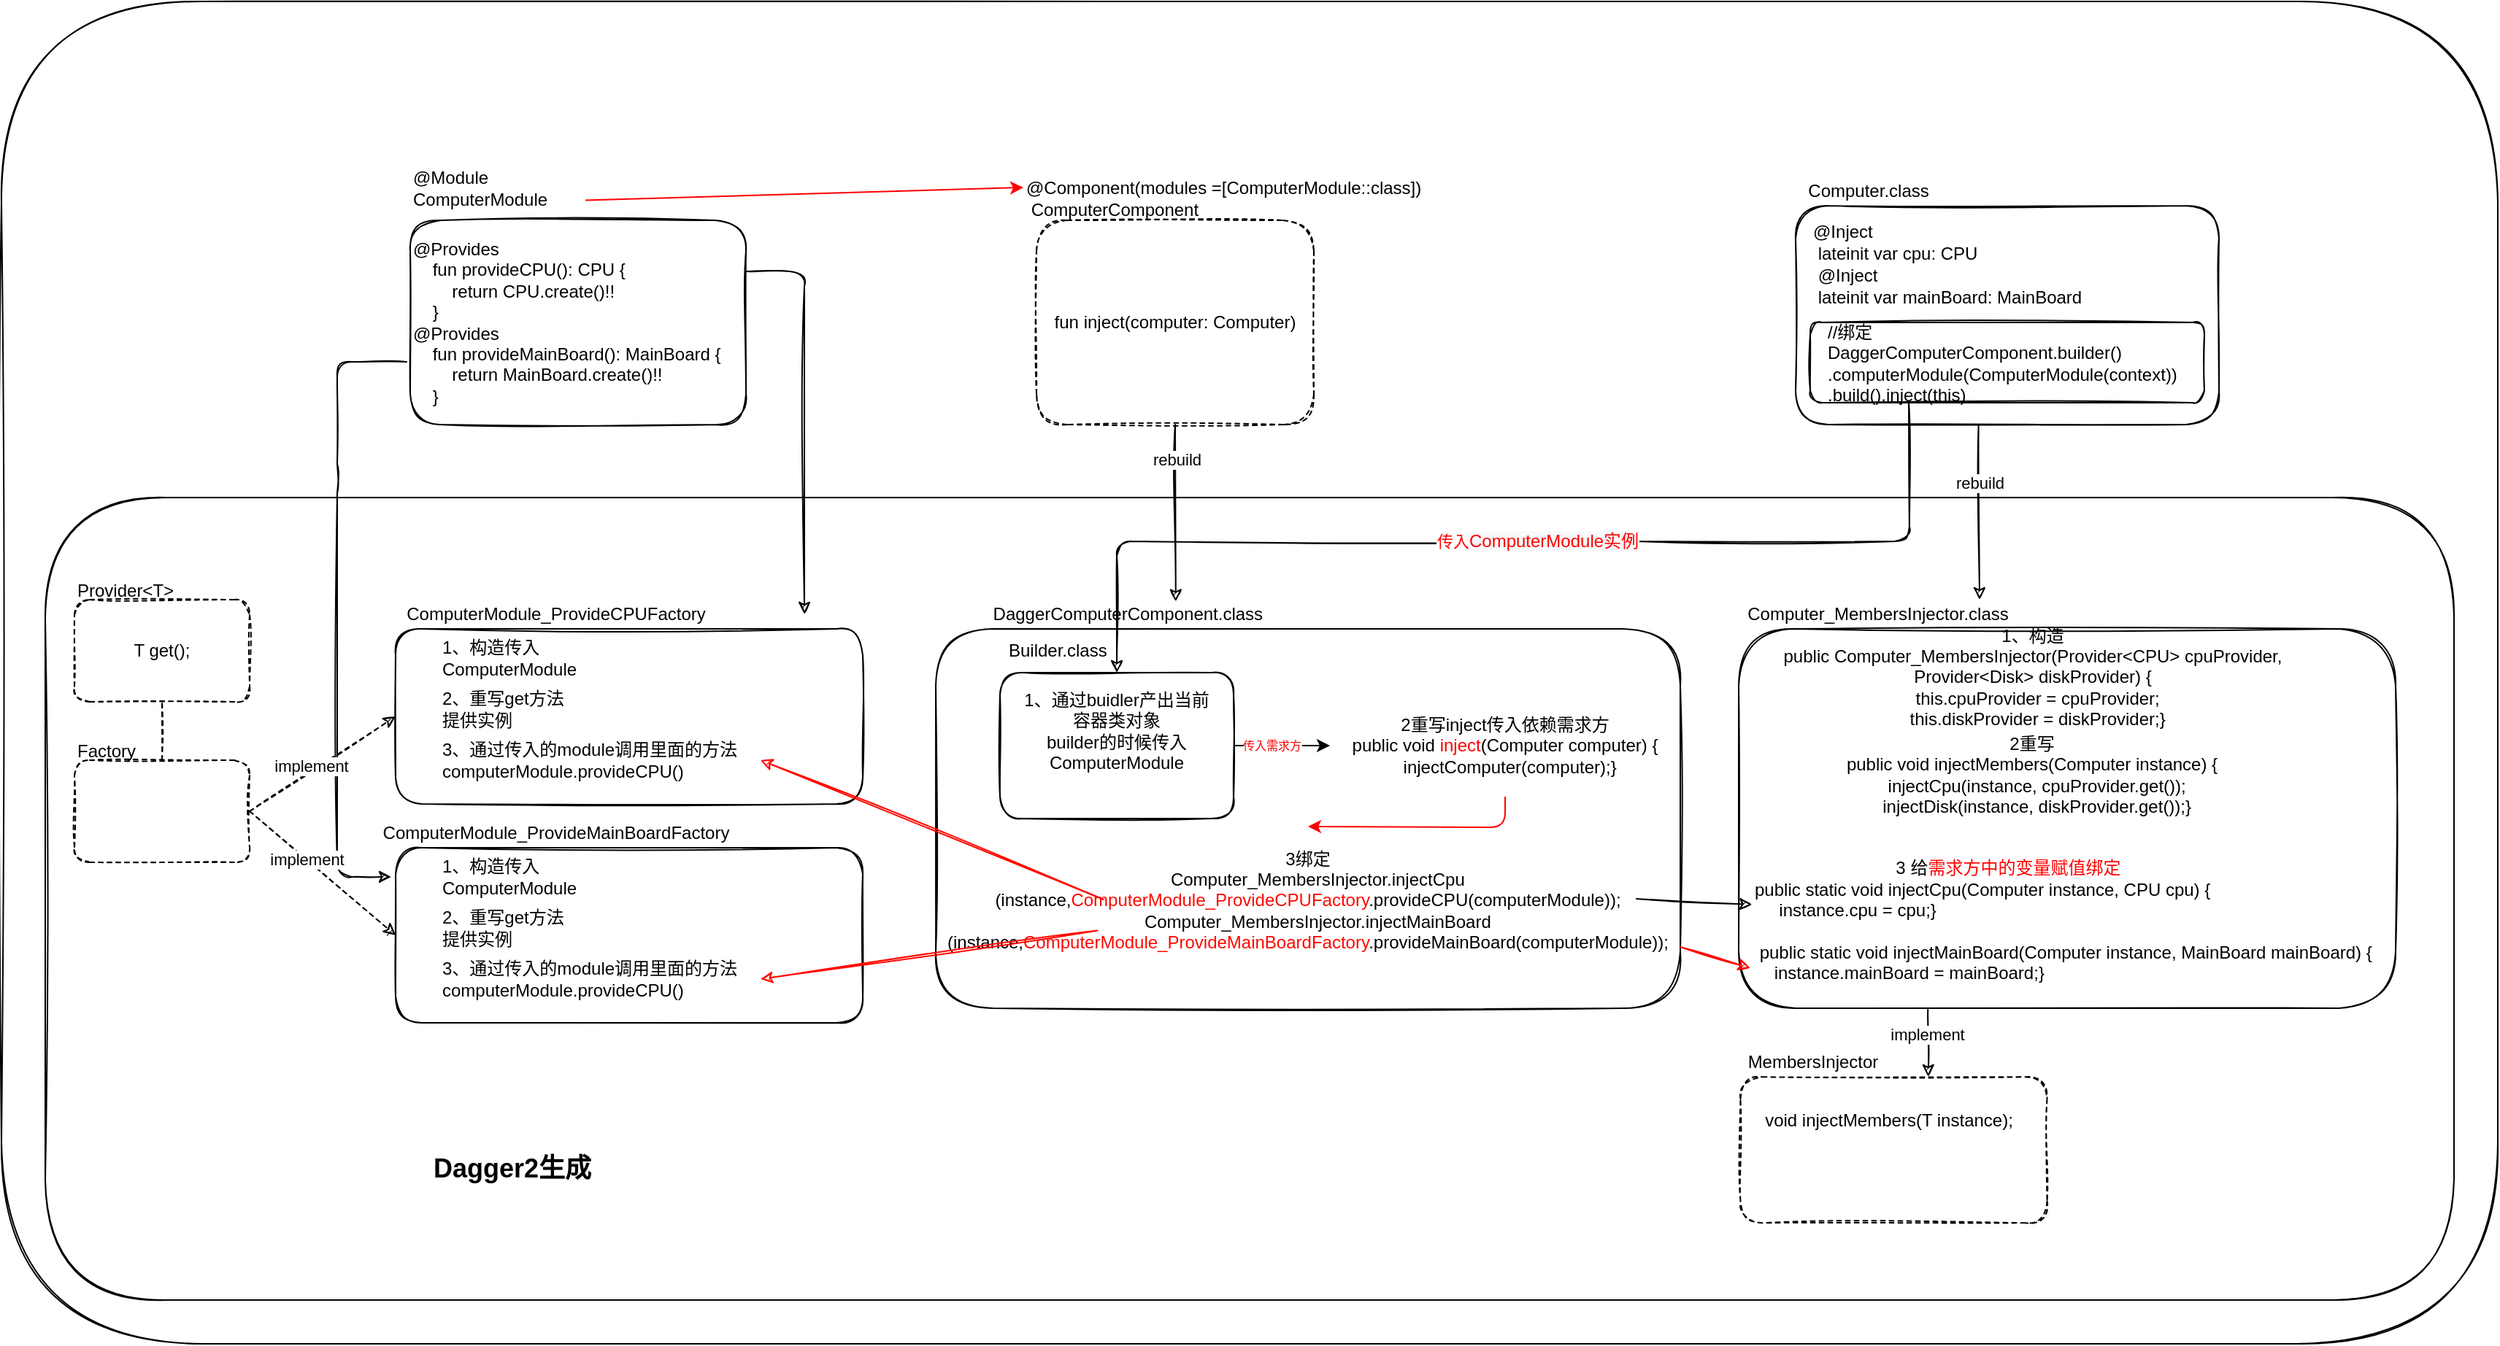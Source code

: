 <mxfile version="14.4.3" type="device"><diagram id="cJATLPq5bY4EHAJQRBKc" name="Page-1"><mxGraphModel dx="2719" dy="1256" grid="1" gridSize="10" guides="1" tooltips="1" connect="1" arrows="1" fold="1" page="1" pageScale="1" pageWidth="827" pageHeight="1169" math="0" shadow="0"><root><mxCell id="0"/><mxCell id="1" parent="0"/><mxCell id="pUlizCoZV3TOMc2_7cl3-50" value="" style="rounded=1;whiteSpace=wrap;html=1;sketch=1;fontSize=18;fontColor=#000000;align=left;" vertex="1" parent="1"><mxGeometry x="-430" y="110" width="1710" height="920" as="geometry"/></mxCell><mxCell id="pUlizCoZV3TOMc2_7cl3-48" value="" style="rounded=1;whiteSpace=wrap;html=1;sketch=1;fontSize=8;fontColor=#FF0000;align=left;" vertex="1" parent="1"><mxGeometry x="-400" y="450" width="1650" height="550" as="geometry"/></mxCell><mxCell id="OnO3WrSMZDx5xBB0-8Y--19" value="" style="rounded=1;whiteSpace=wrap;html=1;align=center;sketch=1;" parent="1" vertex="1"><mxGeometry x="799" y="250" width="290" height="150" as="geometry"/></mxCell><mxCell id="OnO3WrSMZDx5xBB0-8Y--23" value="" style="rounded=1;whiteSpace=wrap;html=1;align=left;verticalAlign=top;sketch=1;" parent="1" vertex="1"><mxGeometry x="809" y="330" width="270" height="55" as="geometry"/></mxCell><mxCell id="OnO3WrSMZDx5xBB0-8Y--1" value="fun inject(computer: Computer)" style="rounded=1;whiteSpace=wrap;html=1;dashed=1;align=center;sketch=1;" parent="1" vertex="1"><mxGeometry x="279" y="260" width="190" height="140" as="geometry"/></mxCell><mxCell id="OnO3WrSMZDx5xBB0-8Y--2" value="@Component(modules =[ComputerModule::class])&lt;br&gt;&amp;nbsp;ComputerComponent" style="text;html=1;strokeColor=none;fillColor=none;align=left;verticalAlign=middle;whiteSpace=wrap;rounded=0;sketch=1;" parent="1" vertex="1"><mxGeometry x="270" y="230" width="360" height="30" as="geometry"/></mxCell><mxCell id="OnO3WrSMZDx5xBB0-8Y--4" value="" style="rounded=1;whiteSpace=wrap;html=1;align=center;sketch=1;" parent="1" vertex="1"><mxGeometry x="210" y="540" width="510" height="260" as="geometry"/></mxCell><mxCell id="OnO3WrSMZDx5xBB0-8Y--10" value="&lt;div&gt;&amp;nbsp;DaggerComputerComponent.class&lt;/div&gt;" style="text;html=1;strokeColor=none;fillColor=none;align=center;verticalAlign=middle;whiteSpace=wrap;rounded=0;sketch=1;" parent="1" vertex="1"><mxGeometry x="240" y="520" width="200" height="20" as="geometry"/></mxCell><mxCell id="OnO3WrSMZDx5xBB0-8Y--12" value="" style="rounded=1;whiteSpace=wrap;html=1;align=center;verticalAlign=top;sketch=1;" parent="1" vertex="1"><mxGeometry x="254" y="570" width="160" height="100" as="geometry"/></mxCell><mxCell id="OnO3WrSMZDx5xBB0-8Y--14" value="&amp;nbsp;Builder.class" style="text;html=1;strokeColor=none;fillColor=none;align=center;verticalAlign=middle;whiteSpace=wrap;rounded=0;sketch=1;" parent="1" vertex="1"><mxGeometry x="254" y="545" width="76" height="20" as="geometry"/></mxCell><mxCell id="OnO3WrSMZDx5xBB0-8Y--15" value="1、通过buidler产出当前容器类对象&lt;br&gt;builder的时候传入ComputerModule" style="text;html=1;strokeColor=none;fillColor=none;align=center;verticalAlign=middle;whiteSpace=wrap;rounded=0;sketch=1;" parent="1" vertex="1"><mxGeometry x="269" y="580" width="130" height="60" as="geometry"/></mxCell><mxCell id="OnO3WrSMZDx5xBB0-8Y--16" value="&lt;div&gt;&lt;span&gt;2重写inject传入依赖需求方&lt;/span&gt;&lt;/div&gt;&lt;div&gt;public void &lt;font color=&quot;#ff0000&quot;&gt;inject&lt;/font&gt;(Computer computer) {&lt;br&gt;&lt;/div&gt;&lt;div&gt;&amp;nbsp; injectComputer(computer);&lt;span&gt;}&lt;/span&gt;&lt;/div&gt;" style="text;html=1;strokeColor=none;fillColor=none;align=center;verticalAlign=middle;whiteSpace=wrap;rounded=0;sketch=1;" parent="1" vertex="1"><mxGeometry x="480" y="585" width="240" height="70" as="geometry"/></mxCell><mxCell id="OnO3WrSMZDx5xBB0-8Y--17" value="&lt;div&gt;3绑定&lt;/div&gt;&lt;div&gt;&lt;div&gt;&amp;nbsp; &amp;nbsp; Computer_MembersInjector.injectCpu&lt;/div&gt;&lt;div&gt;(instance,&lt;font color=&quot;#ff0800&quot;&gt;ComputerModule_ProvideCPUFactory&lt;/font&gt;.provideCPU(computerModule));&lt;/div&gt;&lt;div&gt;&amp;nbsp; &amp;nbsp; Computer_MembersInjector.injectMainBoard&lt;/div&gt;&lt;div&gt;(instance,&lt;font color=&quot;#ff0800&quot;&gt;ComputerModule_ProvideMainBoardFactory&lt;/font&gt;.provideMainBoard(computerModule));&lt;/div&gt;&lt;/div&gt;" style="text;html=1;strokeColor=none;fillColor=none;align=center;verticalAlign=middle;whiteSpace=wrap;rounded=0;sketch=1;" parent="1" vertex="1"><mxGeometry x="325" y="675.5" width="280" height="100" as="geometry"/></mxCell><mxCell id="OnO3WrSMZDx5xBB0-8Y--20" value="&amp;nbsp; Computer.class" style="text;html=1;strokeColor=none;fillColor=none;align=left;verticalAlign=middle;whiteSpace=wrap;rounded=0;sketch=1;" parent="1" vertex="1"><mxGeometry x="799" y="230" width="200" height="20" as="geometry"/></mxCell><mxCell id="OnO3WrSMZDx5xBB0-8Y--21" value="&lt;div&gt;@Inject&lt;/div&gt;&lt;div&gt;&amp;nbsp;lateinit var cpu: CPU&lt;/div&gt;" style="text;html=1;strokeColor=none;fillColor=none;align=left;verticalAlign=middle;whiteSpace=wrap;rounded=0;sketch=1;" parent="1" vertex="1"><mxGeometry x="809" y="260" width="140" height="30" as="geometry"/></mxCell><mxCell id="OnO3WrSMZDx5xBB0-8Y--22" value="//绑定&lt;br&gt;DaggerComputerComponent.builder()&lt;br&gt;.computerModule(ComputerModule(context))&lt;br&gt;.build().inject(this)" style="text;html=1;strokeColor=none;fillColor=none;align=left;verticalAlign=middle;whiteSpace=wrap;rounded=0;sketch=1;" parent="1" vertex="1"><mxGeometry x="819" y="347.5" width="190" height="20" as="geometry"/></mxCell><mxCell id="OnO3WrSMZDx5xBB0-8Y--25" value="&lt;div&gt;&amp;nbsp;@Inject&lt;/div&gt;&lt;div&gt;&amp;nbsp;lateinit var mainBoard: MainBoard&lt;/div&gt;" style="text;html=1;strokeColor=none;fillColor=none;align=left;verticalAlign=middle;whiteSpace=wrap;rounded=0;sketch=1;" parent="1" vertex="1"><mxGeometry x="809" y="290" width="200" height="30" as="geometry"/></mxCell><mxCell id="OnO3WrSMZDx5xBB0-8Y--26" value="" style="rounded=1;whiteSpace=wrap;html=1;align=center;sketch=1;" parent="1" vertex="1"><mxGeometry x="760" y="540" width="450" height="260" as="geometry"/></mxCell><mxCell id="OnO3WrSMZDx5xBB0-8Y--28" value="Computer_MembersInjector.class" style="text;html=1;strokeColor=none;fillColor=none;align=center;verticalAlign=middle;whiteSpace=wrap;rounded=0;sketch=1;" parent="1" vertex="1"><mxGeometry x="767.5" y="520" width="175" height="20" as="geometry"/></mxCell><mxCell id="OnO3WrSMZDx5xBB0-8Y--29" value="&lt;div&gt;1、构造&lt;/div&gt;&lt;div&gt;public Computer_MembersInjector(Provider&amp;lt;CPU&amp;gt; cpuProvider, Provider&amp;lt;Disk&amp;gt; diskProvider) {&lt;/div&gt;&lt;div&gt;&amp;nbsp; this.cpuProvider = cpuProvider;&lt;/div&gt;&lt;div&gt;&amp;nbsp; this.diskProvider = diskProvider;&lt;span&gt;}&lt;/span&gt;&lt;/div&gt;" style="text;html=1;strokeColor=none;fillColor=none;align=center;verticalAlign=middle;whiteSpace=wrap;rounded=0;sketch=1;" parent="1" vertex="1"><mxGeometry x="753.75" y="540" width="415" height="65" as="geometry"/></mxCell><mxCell id="OnO3WrSMZDx5xBB0-8Y--30" value="" style="rounded=1;whiteSpace=wrap;html=1;align=left;verticalAlign=top;dashed=1;sketch=1;" parent="1" vertex="1"><mxGeometry x="761.25" y="847.14" width="210" height="100" as="geometry"/></mxCell><mxCell id="OnO3WrSMZDx5xBB0-8Y--31" value="MembersInjector" style="text;html=1;strokeColor=none;fillColor=none;align=center;verticalAlign=middle;whiteSpace=wrap;rounded=0;sketch=1;" parent="1" vertex="1"><mxGeometry x="761.25" y="827.14" width="100" height="20" as="geometry"/></mxCell><mxCell id="OnO3WrSMZDx5xBB0-8Y--33" value="" style="endArrow=classic;html=1;exitX=0.288;exitY=1.004;exitDx=0;exitDy=0;exitPerimeter=0;sketch=1;" parent="1" source="OnO3WrSMZDx5xBB0-8Y--26" edge="1"><mxGeometry width="50" height="50" relative="1" as="geometry"><mxPoint x="879.31" y="840.0" as="sourcePoint"/><mxPoint x="890" y="847" as="targetPoint"/></mxGeometry></mxCell><mxCell id="pUlizCoZV3TOMc2_7cl3-29" value="implement" style="edgeLabel;html=1;align=center;verticalAlign=middle;resizable=0;points=[];sketch=1;" vertex="1" connectable="0" parent="OnO3WrSMZDx5xBB0-8Y--33"><mxGeometry x="-0.266" y="-1" relative="1" as="geometry"><mxPoint as="offset"/></mxGeometry></mxCell><mxCell id="OnO3WrSMZDx5xBB0-8Y--34" value="void injectMembers(T instance);" style="text;html=1;strokeColor=none;fillColor=none;align=center;verticalAlign=middle;whiteSpace=wrap;rounded=0;dashed=1;sketch=1;" parent="1" vertex="1"><mxGeometry x="762.5" y="867.14" width="200" height="20" as="geometry"/></mxCell><mxCell id="OnO3WrSMZDx5xBB0-8Y--35" value="2重写&lt;br&gt;public void injectMembers(Computer instance) {&lt;br&gt;&amp;nbsp; injectCpu(instance, cpuProvider.get());&lt;br&gt;&amp;nbsp; injectDisk(instance, diskProvider.get());}" style="text;html=1;strokeColor=none;fillColor=none;align=center;verticalAlign=middle;whiteSpace=wrap;rounded=0;dashed=1;sketch=1;" parent="1" vertex="1"><mxGeometry x="726.25" y="620" width="470" height="40" as="geometry"/></mxCell><mxCell id="OnO3WrSMZDx5xBB0-8Y--36" value="&lt;div&gt;&amp;nbsp; &amp;nbsp; &amp;nbsp; &amp;nbsp; &amp;nbsp; &amp;nbsp; &amp;nbsp; &amp;nbsp; &amp;nbsp; &amp;nbsp; &amp;nbsp; &amp;nbsp; &amp;nbsp; &amp;nbsp; &amp;nbsp;3 给&lt;font color=&quot;#ff0000&quot;&gt;需求方中的变量赋值绑定&lt;/font&gt;&lt;/div&gt;&lt;div&gt;public static void injectCpu(Computer instance, CPU cpu) {&lt;/div&gt;&lt;div&gt;&amp;nbsp; &amp;nbsp; &amp;nbsp;instance.cpu = cpu;&lt;span&gt;}&lt;/span&gt;&lt;/div&gt;&lt;div&gt;&lt;span&gt;&lt;br&gt;&lt;/span&gt;&lt;/div&gt;&lt;div&gt;&lt;div&gt;&amp;nbsp;public static void injectMainBoard(Computer instance, MainBoard mainBoard) {&lt;/div&gt;&lt;div&gt;&amp;nbsp; &amp;nbsp; instance.mainBoard = mainBoard;&lt;span&gt;}&lt;/span&gt;&lt;/div&gt;&lt;/div&gt;" style="text;html=1;strokeColor=none;fillColor=none;align=left;verticalAlign=middle;whiteSpace=wrap;rounded=0;dashed=1;sketch=1;" parent="1" vertex="1"><mxGeometry x="769.22" y="690" width="431.56" height="99" as="geometry"/></mxCell><mxCell id="OnO3WrSMZDx5xBB0-8Y--44" style="edgeStyle=orthogonalEdgeStyle;rounded=0;orthogonalLoop=1;jettySize=auto;html=1;exitX=0.5;exitY=1;exitDx=0;exitDy=0;sketch=1;" parent="1" edge="1"><mxGeometry relative="1" as="geometry"><mxPoint x="700" y="987.14" as="sourcePoint"/><mxPoint x="700" y="987.14" as="targetPoint"/></mxGeometry></mxCell><mxCell id="OnO3WrSMZDx5xBB0-8Y--45" value="" style="endArrow=classic;html=1;entryX=0.5;entryY=0;entryDx=0;entryDy=0;exitX=0.25;exitY=1;exitDx=0;exitDy=0;sketch=1;" parent="1" source="OnO3WrSMZDx5xBB0-8Y--23" edge="1" target="OnO3WrSMZDx5xBB0-8Y--12"><mxGeometry width="50" height="50" relative="1" as="geometry"><mxPoint x="670" y="640" as="sourcePoint"/><mxPoint x="580" y="540" as="targetPoint"/><Array as="points"><mxPoint x="877" y="480"/><mxPoint x="680" y="480"/><mxPoint x="334" y="480"/></Array></mxGeometry></mxCell><mxCell id="pUlizCoZV3TOMc2_7cl3-34" value="传入&lt;span style=&quot;font-size: 12px; text-align: left; background-color: rgb(248, 249, 250);&quot;&gt;ComputerModule实例&lt;/span&gt;" style="edgeLabel;html=1;align=center;verticalAlign=middle;resizable=0;points=[];sketch=1;fontColor=#FF0000;" vertex="1" connectable="0" parent="OnO3WrSMZDx5xBB0-8Y--45"><mxGeometry x="-0.038" relative="1" as="geometry"><mxPoint as="offset"/></mxGeometry></mxCell><mxCell id="OnO3WrSMZDx5xBB0-8Y--46" value="" style="endArrow=classic;html=1;fontColor=#FF0800;sketch=1;" parent="1" target="OnO3WrSMZDx5xBB0-8Y--36" edge="1"><mxGeometry width="50" height="50" relative="1" as="geometry"><mxPoint x="690" y="725" as="sourcePoint"/><mxPoint x="720" y="590" as="targetPoint"/></mxGeometry></mxCell><mxCell id="OnO3WrSMZDx5xBB0-8Y--50" style="edgeStyle=orthogonalEdgeStyle;rounded=0;orthogonalLoop=1;jettySize=auto;html=1;exitX=0.5;exitY=1;exitDx=0;exitDy=0;sketch=1;" parent="1" edge="1"><mxGeometry relative="1" as="geometry"><mxPoint x="700" y="987.14" as="sourcePoint"/><mxPoint x="700" y="987.14" as="targetPoint"/></mxGeometry></mxCell><mxCell id="OnO3WrSMZDx5xBB0-8Y--51" value="" style="endArrow=classic;html=1;exitX=0.5;exitY=1;exitDx=0;exitDy=0;entryX=0.672;entryY=0.062;entryDx=0;entryDy=0;entryPerimeter=0;sketch=1;" parent="1" source="OnO3WrSMZDx5xBB0-8Y--1" target="OnO3WrSMZDx5xBB0-8Y--10" edge="1"><mxGeometry width="50" height="50" relative="1" as="geometry"><mxPoint x="620" y="510" as="sourcePoint"/><mxPoint x="363" y="530" as="targetPoint"/><Array as="points"/></mxGeometry></mxCell><mxCell id="OnO3WrSMZDx5xBB0-8Y--52" value="rebuild" style="edgeLabel;html=1;align=center;verticalAlign=middle;resizable=0;points=[];sketch=1;" parent="OnO3WrSMZDx5xBB0-8Y--51" vertex="1" connectable="0"><mxGeometry x="-0.615" y="1" relative="1" as="geometry"><mxPoint as="offset"/></mxGeometry></mxCell><mxCell id="OnO3WrSMZDx5xBB0-8Y--53" value="" style="endArrow=classic;html=1;exitX=0.432;exitY=1.007;exitDx=0;exitDy=0;exitPerimeter=0;sketch=1;" parent="1" source="OnO3WrSMZDx5xBB0-8Y--19" edge="1"><mxGeometry width="50" height="50" relative="1" as="geometry"><mxPoint x="810" y="580" as="sourcePoint"/><mxPoint x="925" y="520" as="targetPoint"/></mxGeometry></mxCell><mxCell id="OnO3WrSMZDx5xBB0-8Y--54" value="rebuild" style="edgeLabel;html=1;align=center;verticalAlign=middle;resizable=0;points=[];sketch=1;" parent="OnO3WrSMZDx5xBB0-8Y--53" vertex="1" connectable="0"><mxGeometry x="-0.352" relative="1" as="geometry"><mxPoint as="offset"/></mxGeometry></mxCell><mxCell id="jnVSNhqj7_1av1f7EMPU-2" value="&lt;div&gt;&amp;nbsp;&lt;/div&gt;&lt;div&gt;&lt;br&gt;&lt;/div&gt;&lt;div&gt;@Provides&lt;/div&gt;&lt;div&gt;&amp;nbsp; &amp;nbsp; fun provideCPU(): CPU {&lt;/div&gt;&lt;div&gt;&amp;nbsp; &amp;nbsp; &amp;nbsp; &amp;nbsp; return CPU.create()!!&lt;/div&gt;&lt;div&gt;&lt;span&gt;&amp;nbsp; &amp;nbsp; }&lt;/span&gt;&amp;nbsp;&lt;/div&gt;&lt;div&gt;@Provides&lt;/div&gt;&lt;div&gt;&amp;nbsp; &amp;nbsp; fun provideMainBoard(): MainBoard {&lt;/div&gt;&lt;div&gt;&amp;nbsp; &amp;nbsp; &amp;nbsp; &amp;nbsp; return MainBoard.create()!!&lt;/div&gt;&lt;div&gt;&amp;nbsp; &amp;nbsp; }&lt;/div&gt;&lt;div&gt;&lt;br&gt;&lt;/div&gt;&lt;div&gt;&amp;nbsp; &amp;nbsp;&lt;/div&gt;" style="rounded=1;whiteSpace=wrap;html=1;align=left;sketch=1;" parent="1" vertex="1"><mxGeometry x="-150" y="260" width="230" height="140" as="geometry"/></mxCell><mxCell id="jnVSNhqj7_1av1f7EMPU-3" value="@Module&lt;br&gt;ComputerModule" style="text;html=1;strokeColor=none;fillColor=none;align=left;verticalAlign=middle;whiteSpace=wrap;rounded=0;sketch=1;" parent="1" vertex="1"><mxGeometry x="-150" y="220" width="120" height="35" as="geometry"/></mxCell><mxCell id="jnVSNhqj7_1av1f7EMPU-4" value="" style="rounded=1;whiteSpace=wrap;html=1;align=left;sketch=1;" parent="1" vertex="1"><mxGeometry x="-160" y="540" width="320" height="120" as="geometry"/></mxCell><mxCell id="pUlizCoZV3TOMc2_7cl3-1" value="" style="rounded=1;whiteSpace=wrap;html=1;dashed=1;sketch=1;" vertex="1" parent="1"><mxGeometry x="-380" y="630" width="120" height="70" as="geometry"/></mxCell><mxCell id="pUlizCoZV3TOMc2_7cl3-2" value="Factory" style="text;whiteSpace=wrap;html=1;sketch=1;" vertex="1" parent="1"><mxGeometry x="-380" y="610" width="70" height="30" as="geometry"/></mxCell><mxCell id="pUlizCoZV3TOMc2_7cl3-3" value="T get();" style="rounded=1;whiteSpace=wrap;html=1;dashed=1;sketch=1;" vertex="1" parent="1"><mxGeometry x="-380" y="520" width="120" height="70" as="geometry"/></mxCell><mxCell id="pUlizCoZV3TOMc2_7cl3-4" value="Provider&amp;lt;T&amp;gt;" style="text;whiteSpace=wrap;html=1;sketch=1;" vertex="1" parent="1"><mxGeometry x="-380" y="500" width="70" height="30" as="geometry"/></mxCell><mxCell id="pUlizCoZV3TOMc2_7cl3-5" value="" style="endArrow=none;dashed=1;html=1;exitX=0.857;exitY=0.667;exitDx=0;exitDy=0;exitPerimeter=0;sketch=1;" edge="1" parent="1" source="pUlizCoZV3TOMc2_7cl3-2" target="pUlizCoZV3TOMc2_7cl3-3"><mxGeometry width="50" height="50" relative="1" as="geometry"><mxPoint x="-290" y="700" as="sourcePoint"/><mxPoint x="-240" y="650" as="targetPoint"/></mxGeometry></mxCell><mxCell id="pUlizCoZV3TOMc2_7cl3-6" value="ComputerModule_ProvideCPUFactory" style="text;html=1;strokeColor=none;fillColor=none;align=center;verticalAlign=middle;whiteSpace=wrap;rounded=0;sketch=1;" vertex="1" parent="1"><mxGeometry x="-160" y="520" width="220" height="20" as="geometry"/></mxCell><mxCell id="pUlizCoZV3TOMc2_7cl3-7" value="1、构造传入ComputerModule" style="text;html=1;strokeColor=none;fillColor=none;align=left;verticalAlign=middle;whiteSpace=wrap;rounded=0;sketch=1;" vertex="1" parent="1"><mxGeometry x="-130" y="550" width="140" height="20" as="geometry"/></mxCell><mxCell id="pUlizCoZV3TOMc2_7cl3-8" value="2、重写get方法&lt;br&gt;提供实例" style="text;html=1;strokeColor=none;fillColor=none;align=left;verticalAlign=middle;whiteSpace=wrap;rounded=0;sketch=1;" vertex="1" parent="1"><mxGeometry x="-130" y="580" width="140" height="30" as="geometry"/></mxCell><mxCell id="pUlizCoZV3TOMc2_7cl3-11" value="&lt;span style=&quot;&quot;&gt;3、通过传入的module调用里面的方法&lt;/span&gt;&lt;br style=&quot;&quot;&gt;&lt;span style=&quot;&quot;&gt;computerModule.provideCPU()&lt;/span&gt;" style="text;html=1;strokeColor=none;fillColor=none;align=left;verticalAlign=middle;whiteSpace=wrap;rounded=0;sketch=1;" vertex="1" parent="1"><mxGeometry x="-130" y="620" width="220" height="20" as="geometry"/></mxCell><mxCell id="pUlizCoZV3TOMc2_7cl3-15" value="" style="rounded=1;whiteSpace=wrap;html=1;align=left;sketch=1;" vertex="1" parent="1"><mxGeometry x="-160" y="690" width="320" height="120" as="geometry"/></mxCell><mxCell id="pUlizCoZV3TOMc2_7cl3-16" value="ComputerModule_ProvideMainBoardFactory" style="text;html=1;strokeColor=none;fillColor=none;align=center;verticalAlign=middle;whiteSpace=wrap;rounded=0;sketch=1;" vertex="1" parent="1"><mxGeometry x="-160" y="670" width="220" height="20" as="geometry"/></mxCell><mxCell id="pUlizCoZV3TOMc2_7cl3-17" value="1、构造传入ComputerModule" style="text;html=1;strokeColor=none;fillColor=none;align=left;verticalAlign=middle;whiteSpace=wrap;rounded=0;sketch=1;" vertex="1" parent="1"><mxGeometry x="-130" y="700" width="140" height="20" as="geometry"/></mxCell><mxCell id="pUlizCoZV3TOMc2_7cl3-18" value="2、重写get方法&lt;br&gt;提供实例" style="text;html=1;strokeColor=none;fillColor=none;align=left;verticalAlign=middle;whiteSpace=wrap;rounded=0;sketch=1;" vertex="1" parent="1"><mxGeometry x="-130" y="730" width="140" height="30" as="geometry"/></mxCell><mxCell id="pUlizCoZV3TOMc2_7cl3-19" value="&lt;span style=&quot;&quot;&gt;3、通过传入的module调用里面的方法&lt;/span&gt;&lt;br style=&quot;&quot;&gt;&lt;span style=&quot;&quot;&gt;computerModule.provideCPU()&lt;/span&gt;" style="text;html=1;strokeColor=none;fillColor=none;align=left;verticalAlign=middle;whiteSpace=wrap;rounded=0;sketch=1;" vertex="1" parent="1"><mxGeometry x="-130" y="770" width="220" height="20" as="geometry"/></mxCell><mxCell id="pUlizCoZV3TOMc2_7cl3-20" value="" style="endArrow=classic;html=1;exitX=-0.011;exitY=0.693;exitDx=0;exitDy=0;exitPerimeter=0;sketch=1;" edge="1" parent="1" source="jnVSNhqj7_1av1f7EMPU-2"><mxGeometry width="50" height="50" relative="1" as="geometry"><mxPoint x="90" y="610" as="sourcePoint"/><mxPoint x="-163" y="710" as="targetPoint"/><Array as="points"><mxPoint x="-200" y="357"/><mxPoint x="-200" y="437"/><mxPoint x="-200" y="710"/></Array></mxGeometry></mxCell><mxCell id="pUlizCoZV3TOMc2_7cl3-22" value="" style="endArrow=classic;html=1;exitX=1;exitY=0.25;exitDx=0;exitDy=0;sketch=1;" edge="1" parent="1" source="jnVSNhqj7_1av1f7EMPU-2"><mxGeometry width="50" height="50" relative="1" as="geometry"><mxPoint x="90" y="610" as="sourcePoint"/><mxPoint x="120" y="530" as="targetPoint"/><Array as="points"><mxPoint x="120" y="295"/></Array></mxGeometry></mxCell><mxCell id="pUlizCoZV3TOMc2_7cl3-23" value="" style="endArrow=classic;html=1;exitX=1;exitY=0.5;exitDx=0;exitDy=0;entryX=0;entryY=0.5;entryDx=0;entryDy=0;dashed=1;sketch=1;" edge="1" parent="1" source="pUlizCoZV3TOMc2_7cl3-1" target="jnVSNhqj7_1av1f7EMPU-4"><mxGeometry width="50" height="50" relative="1" as="geometry"><mxPoint x="-50" y="610" as="sourcePoint"/><mxPoint y="560" as="targetPoint"/></mxGeometry></mxCell><mxCell id="pUlizCoZV3TOMc2_7cl3-30" value="implement" style="edgeLabel;html=1;align=center;verticalAlign=middle;resizable=0;points=[];sketch=1;" vertex="1" connectable="0" parent="pUlizCoZV3TOMc2_7cl3-23"><mxGeometry x="-0.126" y="3" relative="1" as="geometry"><mxPoint as="offset"/></mxGeometry></mxCell><mxCell id="pUlizCoZV3TOMc2_7cl3-24" value="" style="endArrow=classic;html=1;entryX=0;entryY=0.5;entryDx=0;entryDy=0;dashed=1;exitX=1;exitY=0.5;exitDx=0;exitDy=0;sketch=1;" edge="1" parent="1" source="pUlizCoZV3TOMc2_7cl3-1" target="pUlizCoZV3TOMc2_7cl3-15"><mxGeometry width="50" height="50" relative="1" as="geometry"><mxPoint x="-280" y="680" as="sourcePoint"/><mxPoint y="560" as="targetPoint"/></mxGeometry></mxCell><mxCell id="pUlizCoZV3TOMc2_7cl3-31" value="implement" style="edgeLabel;html=1;align=center;verticalAlign=middle;resizable=0;points=[];sketch=1;" vertex="1" connectable="0" parent="pUlizCoZV3TOMc2_7cl3-24"><mxGeometry x="-0.222" relative="1" as="geometry"><mxPoint as="offset"/></mxGeometry></mxCell><mxCell id="pUlizCoZV3TOMc2_7cl3-33" value="" style="endArrow=classic;html=1;strokeColor=#FF0800;entryX=-0.003;entryY=0.833;entryDx=0;entryDy=0;entryPerimeter=0;sketch=1;" edge="1" parent="1" target="OnO3WrSMZDx5xBB0-8Y--36"><mxGeometry width="50" height="50" relative="1" as="geometry"><mxPoint x="720" y="758" as="sourcePoint"/><mxPoint x="700" y="690" as="targetPoint"/></mxGeometry></mxCell><mxCell id="pUlizCoZV3TOMc2_7cl3-42" value="" style="endArrow=classic;html=1;strokeColor=#FF0800;fontColor=#FF0800;exitX=0;exitY=0.5;exitDx=0;exitDy=0;entryX=1;entryY=0.5;entryDx=0;entryDy=0;sketch=1;" edge="1" parent="1" source="OnO3WrSMZDx5xBB0-8Y--17" target="pUlizCoZV3TOMc2_7cl3-11"><mxGeometry width="50" height="50" relative="1" as="geometry"><mxPoint x="200" y="680" as="sourcePoint"/><mxPoint x="250" y="630" as="targetPoint"/></mxGeometry></mxCell><mxCell id="pUlizCoZV3TOMc2_7cl3-44" value="" style="endArrow=classic;html=1;strokeColor=#FF0800;fontColor=#FF0800;exitX=-0.015;exitY=0.713;exitDx=0;exitDy=0;exitPerimeter=0;entryX=1;entryY=0.5;entryDx=0;entryDy=0;sketch=1;" edge="1" parent="1" source="OnO3WrSMZDx5xBB0-8Y--17" target="pUlizCoZV3TOMc2_7cl3-19"><mxGeometry width="50" height="50" relative="1" as="geometry"><mxPoint x="210" y="760" as="sourcePoint"/><mxPoint x="260" y="710" as="targetPoint"/></mxGeometry></mxCell><mxCell id="pUlizCoZV3TOMc2_7cl3-45" value="" style="endArrow=classic;html=1;strokeColor=#000000;fontColor=#FF0000;exitX=1;exitY=0.5;exitDx=0;exitDy=0;" edge="1" parent="1" source="OnO3WrSMZDx5xBB0-8Y--12" target="OnO3WrSMZDx5xBB0-8Y--16"><mxGeometry width="50" height="50" relative="1" as="geometry"><mxPoint x="660" y="610" as="sourcePoint"/><mxPoint x="710" y="560" as="targetPoint"/></mxGeometry></mxCell><mxCell id="pUlizCoZV3TOMc2_7cl3-46" value="传入需求方" style="edgeLabel;html=1;align=center;verticalAlign=middle;resizable=0;points=[];fontColor=#FF0000;fontSize=8;" vertex="1" connectable="0" parent="pUlizCoZV3TOMc2_7cl3-45"><mxGeometry x="0.061" y="-1" relative="1" as="geometry"><mxPoint x="-9" y="-1" as="offset"/></mxGeometry></mxCell><mxCell id="pUlizCoZV3TOMc2_7cl3-47" value="" style="endArrow=classic;html=1;fontSize=8;fontColor=#FF0000;exitX=0.5;exitY=1;exitDx=0;exitDy=0;entryX=0.5;entryY=0;entryDx=0;entryDy=0;strokeColor=#FF0000;" edge="1" parent="1" source="OnO3WrSMZDx5xBB0-8Y--16" target="OnO3WrSMZDx5xBB0-8Y--17"><mxGeometry width="50" height="50" relative="1" as="geometry"><mxPoint x="660" y="670" as="sourcePoint"/><mxPoint x="710" y="620" as="targetPoint"/><Array as="points"><mxPoint x="600" y="676"/></Array></mxGeometry></mxCell><mxCell id="pUlizCoZV3TOMc2_7cl3-49" value="Dagger2生成" style="text;html=1;strokeColor=none;fillColor=none;align=center;verticalAlign=middle;whiteSpace=wrap;rounded=0;sketch=1;fontSize=18;fontStyle=1" vertex="1" parent="1"><mxGeometry x="-140" y="900" width="120" height="20" as="geometry"/></mxCell><mxCell id="pUlizCoZV3TOMc2_7cl3-51" value="" style="endArrow=classic;html=1;strokeColor=#FF0000;fontSize=18;fontColor=#000000;exitX=1;exitY=0.75;exitDx=0;exitDy=0;entryX=0;entryY=0.25;entryDx=0;entryDy=0;" edge="1" parent="1" source="jnVSNhqj7_1av1f7EMPU-3" target="OnO3WrSMZDx5xBB0-8Y--2"><mxGeometry width="50" height="50" relative="1" as="geometry"><mxPoint x="130" y="360" as="sourcePoint"/><mxPoint x="180" y="310" as="targetPoint"/></mxGeometry></mxCell></root></mxGraphModel></diagram></mxfile>
